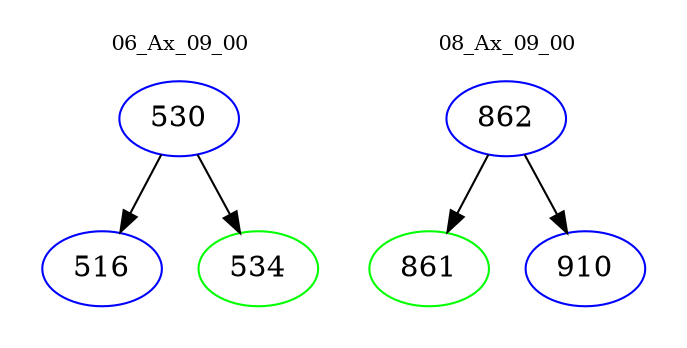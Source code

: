 digraph{
subgraph cluster_0 {
color = white
label = "06_Ax_09_00";
fontsize=10;
T0_530 [label="530", color="blue"]
T0_530 -> T0_516 [color="black"]
T0_516 [label="516", color="blue"]
T0_530 -> T0_534 [color="black"]
T0_534 [label="534", color="green"]
}
subgraph cluster_1 {
color = white
label = "08_Ax_09_00";
fontsize=10;
T1_862 [label="862", color="blue"]
T1_862 -> T1_861 [color="black"]
T1_861 [label="861", color="green"]
T1_862 -> T1_910 [color="black"]
T1_910 [label="910", color="blue"]
}
}
